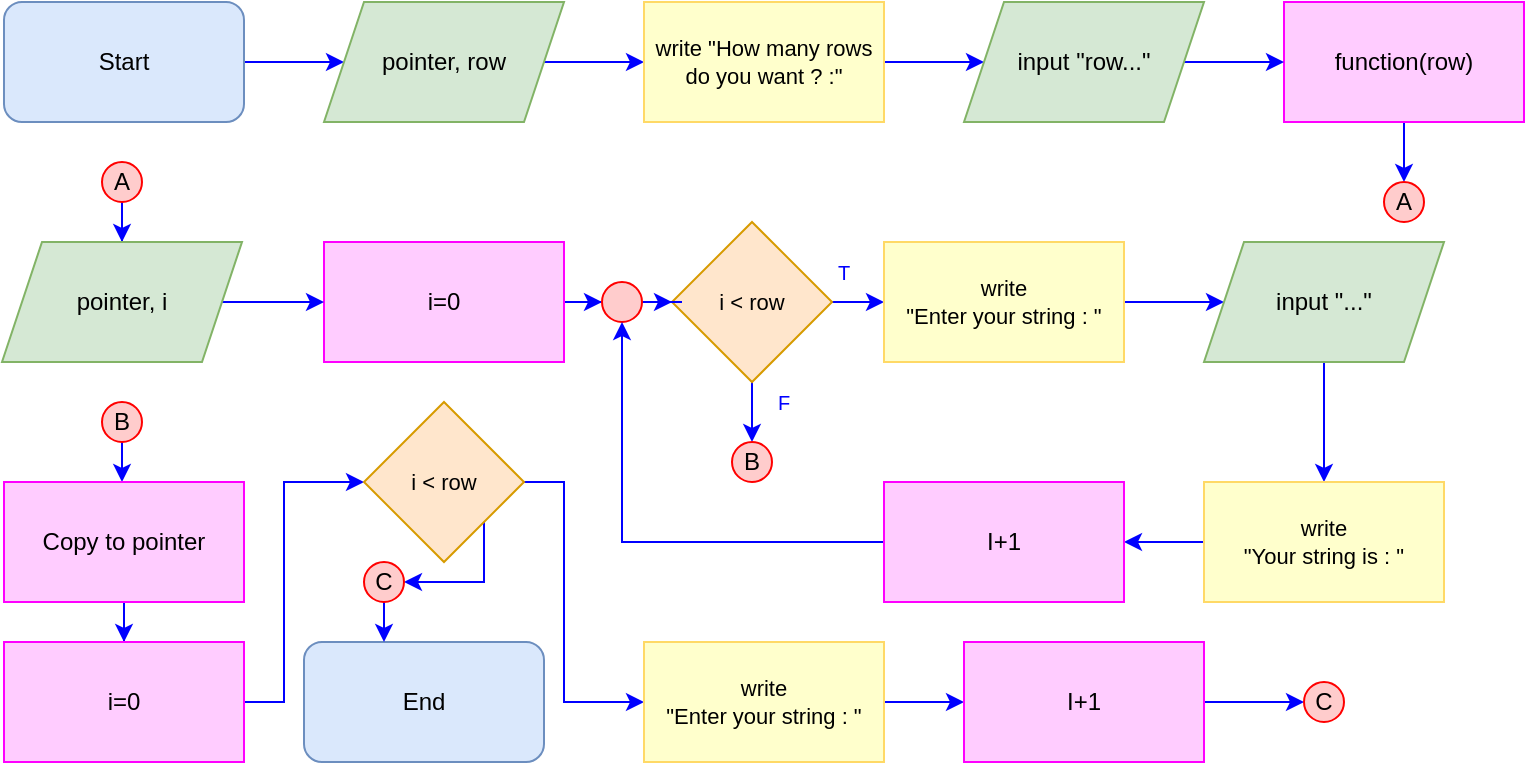 <mxfile version="20.6.0" type="device"><diagram id="GU_egi--gNR71cNjjw7K" name="หน้า-1"><mxGraphModel dx="246" dy="260" grid="1" gridSize="10" guides="1" tooltips="1" connect="1" arrows="1" fold="1" page="1" pageScale="1" pageWidth="827" pageHeight="1169" math="0" shadow="0"><root><mxCell id="0"/><mxCell id="1" parent="0"/><mxCell id="3kbfPJICYh6IDhDmhpvJ-1" style="edgeStyle=orthogonalEdgeStyle;rounded=0;orthogonalLoop=1;jettySize=auto;html=1;strokeColor=#0000FF;" parent="1" source="3kbfPJICYh6IDhDmhpvJ-2" target="3kbfPJICYh6IDhDmhpvJ-4" edge="1"><mxGeometry relative="1" as="geometry"/></mxCell><mxCell id="3kbfPJICYh6IDhDmhpvJ-2" value="Start" style="rounded=1;whiteSpace=wrap;html=1;fillColor=#dae8fc;strokeColor=#6c8ebf;" parent="1" vertex="1"><mxGeometry x="40" y="40" width="120" height="60" as="geometry"/></mxCell><mxCell id="ifgtBYqmXfl11kZ3YnGU-4" style="edgeStyle=orthogonalEdgeStyle;shape=connector;rounded=0;orthogonalLoop=1;jettySize=auto;html=1;labelBackgroundColor=default;strokeColor=#0000FF;fontFamily=Helvetica;fontSize=11;fontColor=default;endArrow=classic;" parent="1" source="3kbfPJICYh6IDhDmhpvJ-4" target="ZA9F1uUjbqdG_raDn0ou-1" edge="1"><mxGeometry relative="1" as="geometry"><mxPoint x="370" y="70" as="targetPoint"/></mxGeometry></mxCell><mxCell id="3kbfPJICYh6IDhDmhpvJ-4" value="pointer, row" style="shape=parallelogram;perimeter=parallelogramPerimeter;whiteSpace=wrap;html=1;fixedSize=1;fillColor=#d5e8d4;strokeColor=#82b366;" parent="1" vertex="1"><mxGeometry x="200" y="40" width="120" height="60" as="geometry"/></mxCell><mxCell id="ifgtBYqmXfl11kZ3YnGU-7" style="edgeStyle=orthogonalEdgeStyle;shape=connector;rounded=0;orthogonalLoop=1;jettySize=auto;html=1;labelBackgroundColor=default;strokeColor=#0000FF;fontFamily=Helvetica;fontSize=11;fontColor=default;endArrow=classic;" parent="1" source="ZA9F1uUjbqdG_raDn0ou-1" target="ZA9F1uUjbqdG_raDn0ou-2" edge="1"><mxGeometry relative="1" as="geometry"><mxPoint x="520" y="70" as="targetPoint"/><mxPoint x="470" y="70" as="sourcePoint"/></mxGeometry></mxCell><mxCell id="ifgtBYqmXfl11kZ3YnGU-20" value="End" style="rounded=1;whiteSpace=wrap;html=1;fillColor=#dae8fc;strokeColor=#6c8ebf;" parent="1" vertex="1"><mxGeometry x="190" y="360" width="120" height="60" as="geometry"/></mxCell><mxCell id="ZA9F1uUjbqdG_raDn0ou-12" style="edgeStyle=orthogonalEdgeStyle;shape=connector;rounded=0;orthogonalLoop=1;jettySize=auto;html=1;labelBackgroundColor=default;strokeColor=#0000FF;fontFamily=Helvetica;fontSize=10;fontColor=#0000FF;endArrow=classic;" edge="1" parent="1" source="Ovm43xg3As_PpW4FH1iu-9" target="Ovm43xg3As_PpW4FH1iu-18"><mxGeometry relative="1" as="geometry"/></mxCell><mxCell id="ZA9F1uUjbqdG_raDn0ou-20" style="edgeStyle=orthogonalEdgeStyle;shape=connector;rounded=0;orthogonalLoop=1;jettySize=auto;html=1;labelBackgroundColor=default;strokeColor=#0000FF;fontFamily=Helvetica;fontSize=10;fontColor=#0000FF;endArrow=classic;" edge="1" parent="1" source="Ovm43xg3As_PpW4FH1iu-9" target="ZA9F1uUjbqdG_raDn0ou-19"><mxGeometry relative="1" as="geometry"/></mxCell><mxCell id="Ovm43xg3As_PpW4FH1iu-9" value="i &amp;lt; row" style="rhombus;whiteSpace=wrap;html=1;strokeColor=#d79b00;fontFamily=Helvetica;fontSize=11;fillColor=#ffe6cc;" parent="1" vertex="1"><mxGeometry x="374" y="150" width="80" height="80" as="geometry"/></mxCell><mxCell id="ZA9F1uUjbqdG_raDn0ou-5" style="edgeStyle=orthogonalEdgeStyle;shape=connector;rounded=0;orthogonalLoop=1;jettySize=auto;html=1;labelBackgroundColor=default;strokeColor=#0000FF;fontFamily=Helvetica;fontSize=10;fontColor=#0000FF;endArrow=classic;" edge="1" parent="1" source="Ovm43xg3As_PpW4FH1iu-14" target="TdxvUBjZPPoMs1UXN-aR-9"><mxGeometry relative="1" as="geometry"/></mxCell><mxCell id="Ovm43xg3As_PpW4FH1iu-14" value="function(row)" style="whiteSpace=wrap;html=1;fillColor=#FFCCFF;strokeColor=#FF00FF;" parent="1" vertex="1"><mxGeometry x="680.0" y="40" width="120" height="60" as="geometry"/></mxCell><mxCell id="ZA9F1uUjbqdG_raDn0ou-14" style="edgeStyle=orthogonalEdgeStyle;shape=connector;rounded=0;orthogonalLoop=1;jettySize=auto;html=1;labelBackgroundColor=default;strokeColor=#0000FF;fontFamily=Helvetica;fontSize=10;fontColor=#0000FF;endArrow=classic;" edge="1" parent="1" source="Ovm43xg3As_PpW4FH1iu-18" target="ZA9F1uUjbqdG_raDn0ou-13"><mxGeometry relative="1" as="geometry"/></mxCell><mxCell id="Ovm43xg3As_PpW4FH1iu-18" value="write &lt;br&gt;&quot;Enter your string : &quot;" style="rounded=0;whiteSpace=wrap;html=1;strokeColor=#FFD966;fontFamily=Helvetica;fontSize=11;fillColor=#FFFFCC;" parent="1" vertex="1"><mxGeometry x="480" y="160" width="120" height="60" as="geometry"/></mxCell><mxCell id="ZA9F1uUjbqdG_raDn0ou-24" style="edgeStyle=orthogonalEdgeStyle;shape=connector;rounded=0;orthogonalLoop=1;jettySize=auto;html=1;labelBackgroundColor=default;strokeColor=#0000FF;fontFamily=Helvetica;fontSize=10;fontColor=#0000FF;endArrow=classic;" edge="1" parent="1" source="TdxvUBjZPPoMs1UXN-aR-1" target="ZA9F1uUjbqdG_raDn0ou-23"><mxGeometry relative="1" as="geometry"><Array as="points"><mxPoint x="100" y="300"/><mxPoint x="100" y="300"/></Array></mxGeometry></mxCell><mxCell id="TdxvUBjZPPoMs1UXN-aR-1" value="B" style="ellipse;whiteSpace=wrap;html=1;aspect=fixed;strokeColor=#FF0000;fontFamily=Helvetica;fontSize=12;fontColor=default;fillColor=#FFCCCC;" parent="1" vertex="1"><mxGeometry x="89" y="240" width="20" height="20" as="geometry"/></mxCell><mxCell id="TdxvUBjZPPoMs1UXN-aR-9" value="A" style="ellipse;whiteSpace=wrap;html=1;aspect=fixed;strokeColor=#FF0000;fontFamily=Helvetica;fontSize=12;fontColor=default;fillColor=#FFCCCC;" parent="1" vertex="1"><mxGeometry x="730" y="130" width="20" height="20" as="geometry"/></mxCell><mxCell id="ZA9F1uUjbqdG_raDn0ou-10" style="edgeStyle=orthogonalEdgeStyle;shape=connector;rounded=0;orthogonalLoop=1;jettySize=auto;html=1;labelBackgroundColor=default;strokeColor=#0000FF;fontFamily=Helvetica;fontSize=10;fontColor=#0000FF;endArrow=classic;" edge="1" parent="1" source="Bi78oZQo2x00Or0-HXV7-5" target="Bi78oZQo2x00Or0-HXV7-19"><mxGeometry relative="1" as="geometry"><mxPoint x="350" y="190" as="targetPoint"/></mxGeometry></mxCell><mxCell id="Bi78oZQo2x00Or0-HXV7-5" value="i=0" style="whiteSpace=wrap;html=1;fillColor=#FFCCFF;strokeColor=#FF00FF;" parent="1" vertex="1"><mxGeometry x="200.0" y="160" width="120" height="60" as="geometry"/></mxCell><mxCell id="Bi78oZQo2x00Or0-HXV7-12" value="&lt;font color=&quot;#0000ff&quot; style=&quot;font-size: 10px;&quot;&gt;T&lt;/font&gt;" style="text;strokeColor=none;fillColor=none;align=center;verticalAlign=middle;spacingLeft=4;spacingRight=4;overflow=hidden;points=[[0,0.5],[1,0.5]];portConstraint=eastwest;rotatable=0;whiteSpace=wrap;html=1;fontFamily=Helvetica;fontSize=11;fontColor=default;" parent="1" vertex="1"><mxGeometry x="420" y="160" width="80" height="30" as="geometry"/></mxCell><mxCell id="Bi78oZQo2x00Or0-HXV7-13" value="&lt;font color=&quot;#0000ff&quot;&gt;&lt;span style=&quot;font-size: 10px;&quot;&gt;F&lt;/span&gt;&lt;/font&gt;" style="text;strokeColor=none;fillColor=none;align=center;verticalAlign=middle;spacingLeft=4;spacingRight=4;overflow=hidden;points=[[0,0.5],[1,0.5]];portConstraint=eastwest;rotatable=0;whiteSpace=wrap;html=1;fontFamily=Helvetica;fontSize=11;fontColor=default;" parent="1" vertex="1"><mxGeometry x="390" y="230" width="80" height="20" as="geometry"/></mxCell><mxCell id="ZA9F1uUjbqdG_raDn0ou-11" style="edgeStyle=orthogonalEdgeStyle;shape=connector;rounded=0;orthogonalLoop=1;jettySize=auto;html=1;labelBackgroundColor=default;strokeColor=#0000FF;fontFamily=Helvetica;fontSize=10;fontColor=#0000FF;endArrow=classic;" edge="1" parent="1" source="Bi78oZQo2x00Or0-HXV7-19" target="Ovm43xg3As_PpW4FH1iu-9"><mxGeometry relative="1" as="geometry"/></mxCell><mxCell id="Bi78oZQo2x00Or0-HXV7-19" value="" style="ellipse;whiteSpace=wrap;html=1;aspect=fixed;strokeColor=#FF0000;fontFamily=Helvetica;fontSize=12;fontColor=default;fillColor=#FFCCCC;" parent="1" vertex="1"><mxGeometry x="339" y="180" width="20" height="20" as="geometry"/></mxCell><mxCell id="ZA9F1uUjbqdG_raDn0ou-1" value="write &quot;How many rows do you want ? :&quot;" style="rounded=0;whiteSpace=wrap;html=1;strokeColor=#FFD966;fontFamily=Helvetica;fontSize=11;fillColor=#FFFFCC;" vertex="1" parent="1"><mxGeometry x="360" y="40" width="120" height="60" as="geometry"/></mxCell><mxCell id="ZA9F1uUjbqdG_raDn0ou-3" style="edgeStyle=orthogonalEdgeStyle;shape=connector;rounded=0;orthogonalLoop=1;jettySize=auto;html=1;labelBackgroundColor=default;strokeColor=#0000FF;fontFamily=Helvetica;fontSize=10;fontColor=#0000FF;endArrow=classic;" edge="1" parent="1" source="ZA9F1uUjbqdG_raDn0ou-2" target="Ovm43xg3As_PpW4FH1iu-14"><mxGeometry relative="1" as="geometry"/></mxCell><mxCell id="ZA9F1uUjbqdG_raDn0ou-2" value="input &quot;row...&quot;" style="shape=parallelogram;perimeter=parallelogramPerimeter;whiteSpace=wrap;html=1;fixedSize=1;fillColor=#d5e8d4;strokeColor=#82b366;" vertex="1" parent="1"><mxGeometry x="520" y="40" width="120" height="60" as="geometry"/></mxCell><mxCell id="ZA9F1uUjbqdG_raDn0ou-8" style="edgeStyle=orthogonalEdgeStyle;shape=connector;rounded=0;orthogonalLoop=1;jettySize=auto;html=1;labelBackgroundColor=default;strokeColor=#0000FF;fontFamily=Helvetica;fontSize=10;fontColor=#0000FF;endArrow=classic;" edge="1" parent="1" source="ZA9F1uUjbqdG_raDn0ou-6" target="ZA9F1uUjbqdG_raDn0ou-7"><mxGeometry relative="1" as="geometry"/></mxCell><mxCell id="ZA9F1uUjbqdG_raDn0ou-6" value="A" style="ellipse;whiteSpace=wrap;html=1;aspect=fixed;strokeColor=#FF0000;fontFamily=Helvetica;fontSize=12;fontColor=default;fillColor=#FFCCCC;" vertex="1" parent="1"><mxGeometry x="89" y="120" width="20" height="20" as="geometry"/></mxCell><mxCell id="ZA9F1uUjbqdG_raDn0ou-9" style="edgeStyle=orthogonalEdgeStyle;shape=connector;rounded=0;orthogonalLoop=1;jettySize=auto;html=1;labelBackgroundColor=default;strokeColor=#0000FF;fontFamily=Helvetica;fontSize=10;fontColor=#0000FF;endArrow=classic;" edge="1" parent="1" source="ZA9F1uUjbqdG_raDn0ou-7" target="Bi78oZQo2x00Or0-HXV7-5"><mxGeometry relative="1" as="geometry"/></mxCell><mxCell id="ZA9F1uUjbqdG_raDn0ou-7" value="pointer, i" style="shape=parallelogram;perimeter=parallelogramPerimeter;whiteSpace=wrap;html=1;fixedSize=1;fillColor=#d5e8d4;strokeColor=#82b366;" vertex="1" parent="1"><mxGeometry x="39" y="160" width="120" height="60" as="geometry"/></mxCell><mxCell id="ZA9F1uUjbqdG_raDn0ou-17" style="edgeStyle=orthogonalEdgeStyle;shape=connector;rounded=0;orthogonalLoop=1;jettySize=auto;html=1;labelBackgroundColor=default;strokeColor=#0000FF;fontFamily=Helvetica;fontSize=10;fontColor=#0000FF;endArrow=classic;" edge="1" parent="1" source="ZA9F1uUjbqdG_raDn0ou-13" target="ZA9F1uUjbqdG_raDn0ou-15"><mxGeometry relative="1" as="geometry"/></mxCell><mxCell id="ZA9F1uUjbqdG_raDn0ou-13" value="input &quot;...&quot;" style="shape=parallelogram;perimeter=parallelogramPerimeter;whiteSpace=wrap;html=1;fixedSize=1;fillColor=#d5e8d4;strokeColor=#82b366;" vertex="1" parent="1"><mxGeometry x="640" y="160" width="120" height="60" as="geometry"/></mxCell><mxCell id="ZA9F1uUjbqdG_raDn0ou-33" style="edgeStyle=orthogonalEdgeStyle;shape=connector;rounded=0;orthogonalLoop=1;jettySize=auto;html=1;labelBackgroundColor=default;strokeColor=#0000FF;fontFamily=Helvetica;fontSize=10;fontColor=#0000FF;endArrow=classic;" edge="1" parent="1" source="ZA9F1uUjbqdG_raDn0ou-15" target="ZA9F1uUjbqdG_raDn0ou-16"><mxGeometry relative="1" as="geometry"/></mxCell><mxCell id="ZA9F1uUjbqdG_raDn0ou-15" value="write &lt;br&gt;&quot;Your string is : &quot;" style="rounded=0;whiteSpace=wrap;html=1;strokeColor=#FFD966;fontFamily=Helvetica;fontSize=11;fillColor=#FFFFCC;" vertex="1" parent="1"><mxGeometry x="640" y="280" width="120" height="60" as="geometry"/></mxCell><mxCell id="ZA9F1uUjbqdG_raDn0ou-18" style="edgeStyle=orthogonalEdgeStyle;shape=connector;rounded=0;orthogonalLoop=1;jettySize=auto;html=1;labelBackgroundColor=default;strokeColor=#0000FF;fontFamily=Helvetica;fontSize=10;fontColor=#0000FF;endArrow=classic;" edge="1" parent="1" source="ZA9F1uUjbqdG_raDn0ou-16" target="Bi78oZQo2x00Or0-HXV7-19"><mxGeometry relative="1" as="geometry"/></mxCell><mxCell id="ZA9F1uUjbqdG_raDn0ou-16" value="I+1" style="whiteSpace=wrap;html=1;fillColor=#FFCCFF;strokeColor=#FF00FF;" vertex="1" parent="1"><mxGeometry x="480.0" y="280" width="120" height="60" as="geometry"/></mxCell><mxCell id="ZA9F1uUjbqdG_raDn0ou-19" value="B" style="ellipse;whiteSpace=wrap;html=1;aspect=fixed;strokeColor=#FF0000;fontFamily=Helvetica;fontSize=12;fontColor=default;fillColor=#FFCCCC;" vertex="1" parent="1"><mxGeometry x="404" y="260" width="20" height="20" as="geometry"/></mxCell><mxCell id="ZA9F1uUjbqdG_raDn0ou-26" style="edgeStyle=orthogonalEdgeStyle;shape=connector;rounded=0;orthogonalLoop=1;jettySize=auto;html=1;labelBackgroundColor=default;strokeColor=#0000FF;fontFamily=Helvetica;fontSize=10;fontColor=#0000FF;endArrow=classic;" edge="1" parent="1" source="ZA9F1uUjbqdG_raDn0ou-23" target="ZA9F1uUjbqdG_raDn0ou-25"><mxGeometry relative="1" as="geometry"/></mxCell><mxCell id="ZA9F1uUjbqdG_raDn0ou-23" value="Copy to pointer" style="whiteSpace=wrap;html=1;fillColor=#FFCCFF;strokeColor=#FF00FF;" vertex="1" parent="1"><mxGeometry x="40.0" y="280" width="120" height="60" as="geometry"/></mxCell><mxCell id="ZA9F1uUjbqdG_raDn0ou-28" style="edgeStyle=orthogonalEdgeStyle;shape=connector;rounded=0;orthogonalLoop=1;jettySize=auto;html=1;labelBackgroundColor=default;strokeColor=#0000FF;fontFamily=Helvetica;fontSize=10;fontColor=#0000FF;endArrow=classic;" edge="1" parent="1" source="ZA9F1uUjbqdG_raDn0ou-25" target="ZA9F1uUjbqdG_raDn0ou-27"><mxGeometry relative="1" as="geometry"><Array as="points"><mxPoint x="180" y="390"/><mxPoint x="180" y="280"/></Array></mxGeometry></mxCell><mxCell id="ZA9F1uUjbqdG_raDn0ou-25" value="i=0" style="whiteSpace=wrap;html=1;fillColor=#FFCCFF;strokeColor=#FF00FF;" vertex="1" parent="1"><mxGeometry x="40.0" y="360" width="120" height="60" as="geometry"/></mxCell><mxCell id="ZA9F1uUjbqdG_raDn0ou-30" style="edgeStyle=orthogonalEdgeStyle;shape=connector;rounded=0;orthogonalLoop=1;jettySize=auto;html=1;labelBackgroundColor=default;strokeColor=#0000FF;fontFamily=Helvetica;fontSize=10;fontColor=#0000FF;endArrow=classic;" edge="1" parent="1" source="ZA9F1uUjbqdG_raDn0ou-27" target="ZA9F1uUjbqdG_raDn0ou-29"><mxGeometry relative="1" as="geometry"><Array as="points"><mxPoint x="320" y="280"/><mxPoint x="320" y="390"/></Array></mxGeometry></mxCell><mxCell id="ZA9F1uUjbqdG_raDn0ou-38" style="edgeStyle=orthogonalEdgeStyle;shape=connector;rounded=0;orthogonalLoop=1;jettySize=auto;html=1;labelBackgroundColor=default;strokeColor=#0000FF;fontFamily=Helvetica;fontSize=10;fontColor=#0000FF;endArrow=classic;" edge="1" parent="1" source="ZA9F1uUjbqdG_raDn0ou-27" target="ZA9F1uUjbqdG_raDn0ou-37"><mxGeometry relative="1" as="geometry"><Array as="points"><mxPoint x="280" y="330"/></Array></mxGeometry></mxCell><mxCell id="ZA9F1uUjbqdG_raDn0ou-27" value="i &amp;lt; row" style="rhombus;whiteSpace=wrap;html=1;strokeColor=#d79b00;fontFamily=Helvetica;fontSize=11;fillColor=#ffe6cc;" vertex="1" parent="1"><mxGeometry x="220" y="240" width="80" height="80" as="geometry"/></mxCell><mxCell id="ZA9F1uUjbqdG_raDn0ou-34" style="edgeStyle=orthogonalEdgeStyle;shape=connector;rounded=0;orthogonalLoop=1;jettySize=auto;html=1;labelBackgroundColor=default;strokeColor=#0000FF;fontFamily=Helvetica;fontSize=10;fontColor=#0000FF;endArrow=classic;" edge="1" parent="1" source="ZA9F1uUjbqdG_raDn0ou-29" target="ZA9F1uUjbqdG_raDn0ou-32"><mxGeometry relative="1" as="geometry"/></mxCell><mxCell id="ZA9F1uUjbqdG_raDn0ou-29" value="write &lt;br&gt;&quot;Enter your string : &quot;" style="rounded=0;whiteSpace=wrap;html=1;strokeColor=#FFD966;fontFamily=Helvetica;fontSize=11;fillColor=#FFFFCC;" vertex="1" parent="1"><mxGeometry x="360" y="360" width="120" height="60" as="geometry"/></mxCell><mxCell id="ZA9F1uUjbqdG_raDn0ou-36" style="edgeStyle=orthogonalEdgeStyle;shape=connector;rounded=0;orthogonalLoop=1;jettySize=auto;html=1;labelBackgroundColor=default;strokeColor=#0000FF;fontFamily=Helvetica;fontSize=10;fontColor=#0000FF;endArrow=classic;" edge="1" parent="1" source="ZA9F1uUjbqdG_raDn0ou-32" target="ZA9F1uUjbqdG_raDn0ou-35"><mxGeometry relative="1" as="geometry"/></mxCell><mxCell id="ZA9F1uUjbqdG_raDn0ou-32" value="I+1" style="whiteSpace=wrap;html=1;fillColor=#FFCCFF;strokeColor=#FF00FF;" vertex="1" parent="1"><mxGeometry x="520.0" y="360" width="120" height="60" as="geometry"/></mxCell><mxCell id="ZA9F1uUjbqdG_raDn0ou-35" value="C" style="ellipse;whiteSpace=wrap;html=1;aspect=fixed;strokeColor=#FF0000;fontFamily=Helvetica;fontSize=12;fontColor=default;fillColor=#FFCCCC;" vertex="1" parent="1"><mxGeometry x="690" y="380" width="20" height="20" as="geometry"/></mxCell><mxCell id="ZA9F1uUjbqdG_raDn0ou-39" style="edgeStyle=orthogonalEdgeStyle;shape=connector;rounded=0;orthogonalLoop=1;jettySize=auto;html=1;labelBackgroundColor=default;strokeColor=#0000FF;fontFamily=Helvetica;fontSize=10;fontColor=#0000FF;endArrow=classic;" edge="1" parent="1" source="ZA9F1uUjbqdG_raDn0ou-37" target="ifgtBYqmXfl11kZ3YnGU-20"><mxGeometry relative="1" as="geometry"><Array as="points"><mxPoint x="230" y="350"/><mxPoint x="230" y="350"/></Array></mxGeometry></mxCell><mxCell id="ZA9F1uUjbqdG_raDn0ou-37" value="C" style="ellipse;whiteSpace=wrap;html=1;aspect=fixed;strokeColor=#FF0000;fontFamily=Helvetica;fontSize=12;fontColor=default;fillColor=#FFCCCC;" vertex="1" parent="1"><mxGeometry x="220" y="320" width="20" height="20" as="geometry"/></mxCell></root></mxGraphModel></diagram></mxfile>